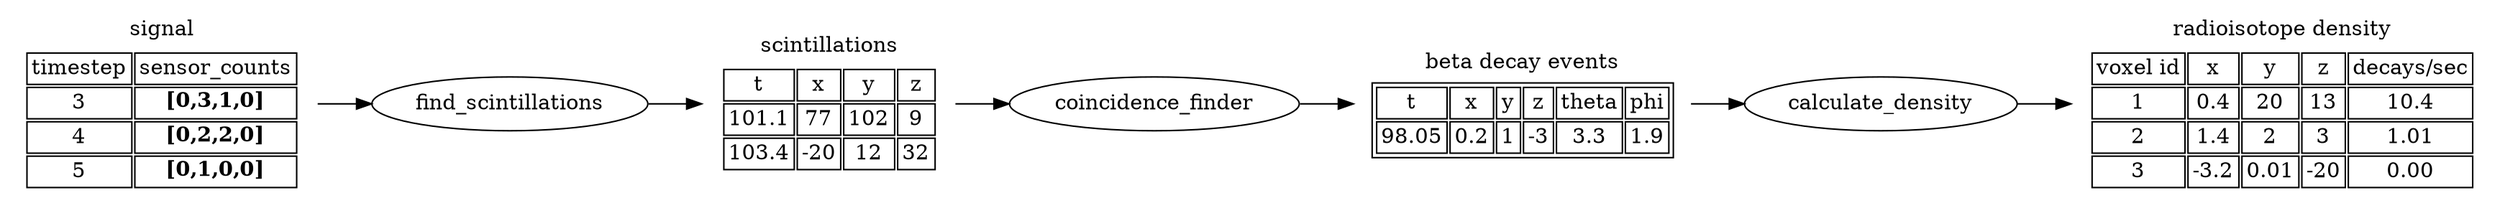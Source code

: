 digraph {
	rankdir="LR";

	signal [
		shape=plaintext
		label=<
		<table border='0'>
			<tr><td>
				signal
			</td></tr>
			<tr><td>
				<table border='0' cellborder='1'>
					<tr><td>timestep</td><td>sensor_counts</td></tr>
					<tr><td>3</td><td><b>[0,3,1,0]</b></td></tr>
					<tr><td>4</td><td><b>[0,2,2,0]</b></td></tr>
					<tr><td>5</td><td><b>[0,1,0,0]</b></td></tr>
				</table>
		</td></tr>
	</table>
	>];

  scintillations [
    shape=plaintext
    label=<
		<table border='0'>
			<tr><td>
				scintillations
			</td></tr>
			<tr><td>
		    <table border='0' cellborder='1'>
			    <tr><td>t</td><td>x</td><td>y</td><td>z</td></tr>
			    <tr><td>101.1</td><td>77</td><td>102</td><td>9</td></tr>
			    <tr><td>103.4</td><td>-20</td><td>12</td><td>32</td></tr>
			   </table>
			</td></tr>
		</table>
  >];

	decays [
		shape=plaintext
		label=<
		<table border='0'>
			<tr><td>
				beta decay events
			</td></tr>
			<tr><td>
				<table border='1' cellborder='1'>
		    <tr><td>t</td><td>x</td><td>y</td><td>z</td><td>theta</td><td>phi</td></tr>
		    <tr><td>98.05</td><td>0.2</td><td>1</td><td>-3</td><td>3.3</td><td>1.9</td></tr>
				</table>
			</td></tr>
		</table>
	>];

	density [
    shape=plaintext
    label=<
		<table border='0'>
			<tr><td>
				radioisotope density
			</td></tr>
			<tr><td>
		    <table border='0' cellborder='1'>
		    <tr><td>voxel id</td><td>x</td><td>y</td><td>z</td><td>decays/sec</td></tr>
		    <tr><td>1</td><td>0.4</td><td>20</td><td>13</td><td>10.4</td></tr>
		    <tr><td>2</td><td>1.4</td><td>2</td><td>3</td><td>1.01</td></tr>
		    <tr><td>3</td><td>-3.2</td><td>0.01</td><td>-20</td><td>0.00</td></tr>
		    </table>
			</td></tr>
		</table>
  >];

	signal -> find_scintillations;
	find_scintillations -> scintillations;
  scintillations -> coincidence_finder;
	coincidence_finder -> decays;
	decays -> calculate_density;
  calculate_density -> density;

}
